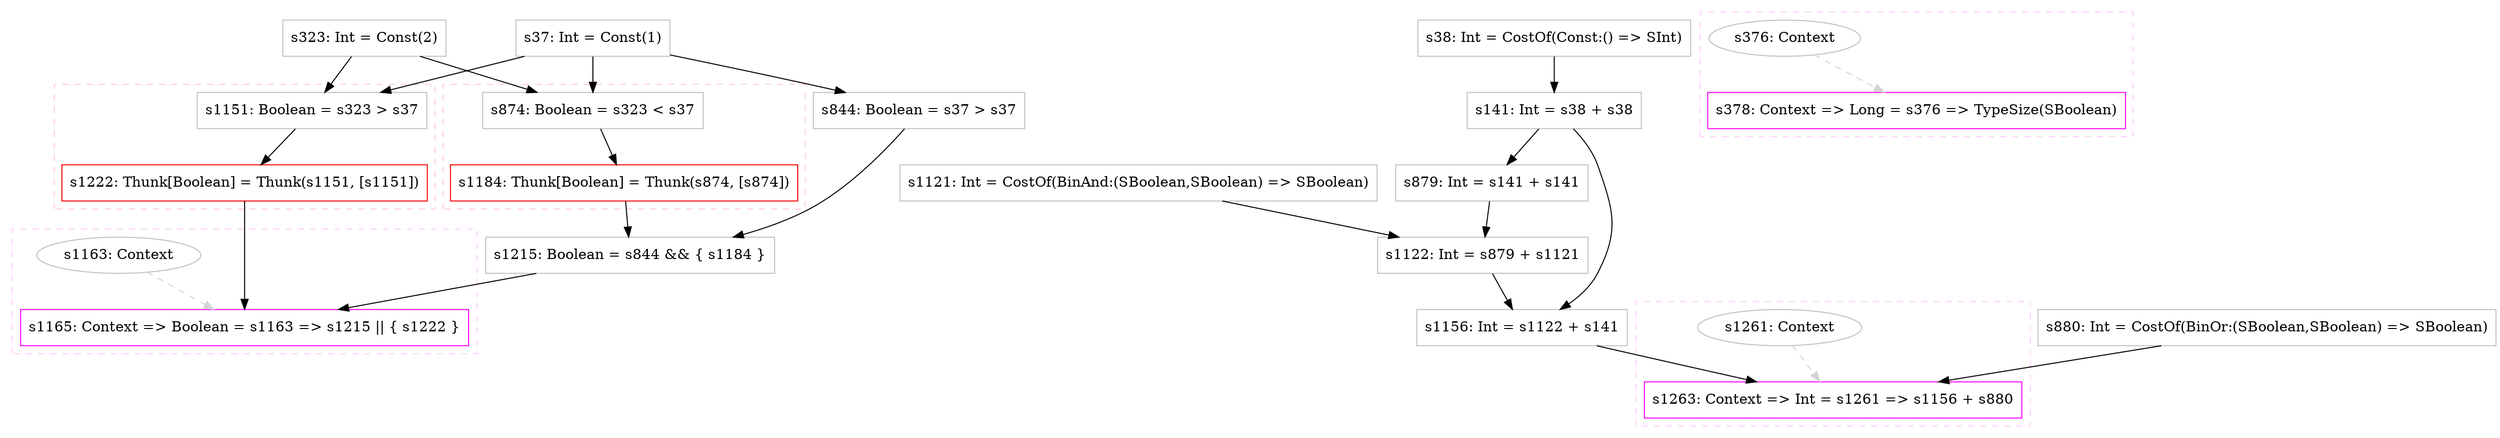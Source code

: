 digraph "logical2" {
concentrate=true
node [style=filled, fillcolor=orangered]

"s37" [
label="s37: Int = Const(1)"
shape=box, color=gray, tooltip="s37:Int", style=filled, fillcolor=white
]
"s844" [
label="s844: Boolean = s37 > s37"
shape=box, color=gray, tooltip="s844:Boolean", style=filled, fillcolor=white
]
"s323" [
label="s323: Int = Const(2)"
shape=box, color=gray, tooltip="s323:Int", style=filled, fillcolor=white
]
subgraph cluster_s1184 {
style=dashed; color="#FFCCCC"
"s1184" [
label="s1184: Thunk[Boolean] = Thunk(s874, [s874])"
shape=box, color=red, tooltip="s1184:Thunk[Boolean]", style=filled, fillcolor=white
]
"s874" [
label="s874: Boolean = s323 < s37"
shape=box, color=gray, tooltip="s874:Boolean", style=filled, fillcolor=white
]
{rank=sink; s1184}
}
"s1215" [
label="s1215: Boolean = s844 && { s1184 }"
shape=box, color=gray, tooltip="s1215:Boolean", style=filled, fillcolor=white
]
subgraph cluster_s1222 {
style=dashed; color="#FFCCCC"
"s1222" [
label="s1222: Thunk[Boolean] = Thunk(s1151, [s1151])"
shape=box, color=red, tooltip="s1222:Thunk[Boolean]", style=filled, fillcolor=white
]
"s1151" [
label="s1151: Boolean = s323 > s37"
shape=box, color=gray, tooltip="s1151:Boolean", style=filled, fillcolor=white
]
{rank=sink; s1222}
}
subgraph cluster_s1165 {
style=dashed; color="#FFCCFF"
"s1163" [
label="s1163: Context"
shape=oval, color=gray, tooltip="s1163:Context", style=filled, fillcolor=white
]
"s1165" [
label="s1165: Context => Boolean = s1163 => s1215 || { s1222 }"
shape=box, color=magenta, tooltip="s1165:Context => Boolean", style=filled, fillcolor=white
]
{rank=source; s1163}
{rank=sink; s1165}
}
"s38" [
label="s38: Int = CostOf(Const:() => SInt)"
shape=box, color=gray, tooltip="s38:Int", style=filled, fillcolor=white
]
"s141" [
label="s141: Int = s38 + s38"
shape=box, color=gray, tooltip="s141:Int", style=filled, fillcolor=white
]
"s879" [
label="s879: Int = s141 + s141"
shape=box, color=gray, tooltip="s879:Int", style=filled, fillcolor=white
]
"s1121" [
label="s1121: Int = CostOf(BinAnd:(SBoolean,SBoolean) => SBoolean)"
shape=box, color=gray, tooltip="s1121:Int", style=filled, fillcolor=white
]
"s1122" [
label="s1122: Int = s879 + s1121"
shape=box, color=gray, tooltip="s1122:Int", style=filled, fillcolor=white
]
"s1156" [
label="s1156: Int = s1122 + s141"
shape=box, color=gray, tooltip="s1156:Int", style=filled, fillcolor=white
]
"s880" [
label="s880: Int = CostOf(BinOr:(SBoolean,SBoolean) => SBoolean)"
shape=box, color=gray, tooltip="s880:Int", style=filled, fillcolor=white
]
subgraph cluster_s1263 {
style=dashed; color="#FFCCFF"
"s1261" [
label="s1261: Context"
shape=oval, color=gray, tooltip="s1261:Context", style=filled, fillcolor=white
]
"s1263" [
label="s1263: Context => Int = s1261 => s1156 + s880"
shape=box, color=magenta, tooltip="s1263:Context => Int", style=filled, fillcolor=white
]
{rank=source; s1261}
{rank=sink; s1263}
}
subgraph cluster_s378 {
style=dashed; color="#FFCCFF"
"s376" [
label="s376: Context"
shape=oval, color=gray, tooltip="s376:Context", style=filled, fillcolor=white
]
"s378" [
label="s378: Context => Long = s376 => TypeSize(SBoolean)"
shape=box, color=magenta, tooltip="s378:Context => Long", style=filled, fillcolor=white
]
{rank=source; s376}
{rank=sink; s378}
}
"s1151" -> "s1222" [style=solid]
"s323" -> "s1151" [style=solid]
"s37" -> "s1151" [style=solid]
"s844" -> "s1215" [style=solid]
"s1184" -> "s1215" [style=solid]
"s141" -> "s879" [style=solid]
"s141" -> "s879" [style=solid]
"s323" -> "s874" [style=solid]
"s37" -> "s874" [style=solid]
"s38" -> "s141" [style=solid]
"s38" -> "s141" [style=solid]
"s1261" -> "s1263" [style=dashed, color=lightgray, weight=0]
"s1156" -> "s1263" [style=solid]
"s880" -> "s1263" [style=solid]
"s879" -> "s1122" [style=solid]
"s1121" -> "s1122" [style=solid]
"s1122" -> "s1156" [style=solid]
"s141" -> "s1156" [style=solid]
"s37" -> "s844" [style=solid]
"s37" -> "s844" [style=solid]
"s376" -> "s378" [style=dashed, color=lightgray, weight=0]
"s1163" -> "s1165" [style=dashed, color=lightgray, weight=0]
"s1215" -> "s1165" [style=solid]
"s1222" -> "s1165" [style=solid]
"s874" -> "s1184" [style=solid]
}
